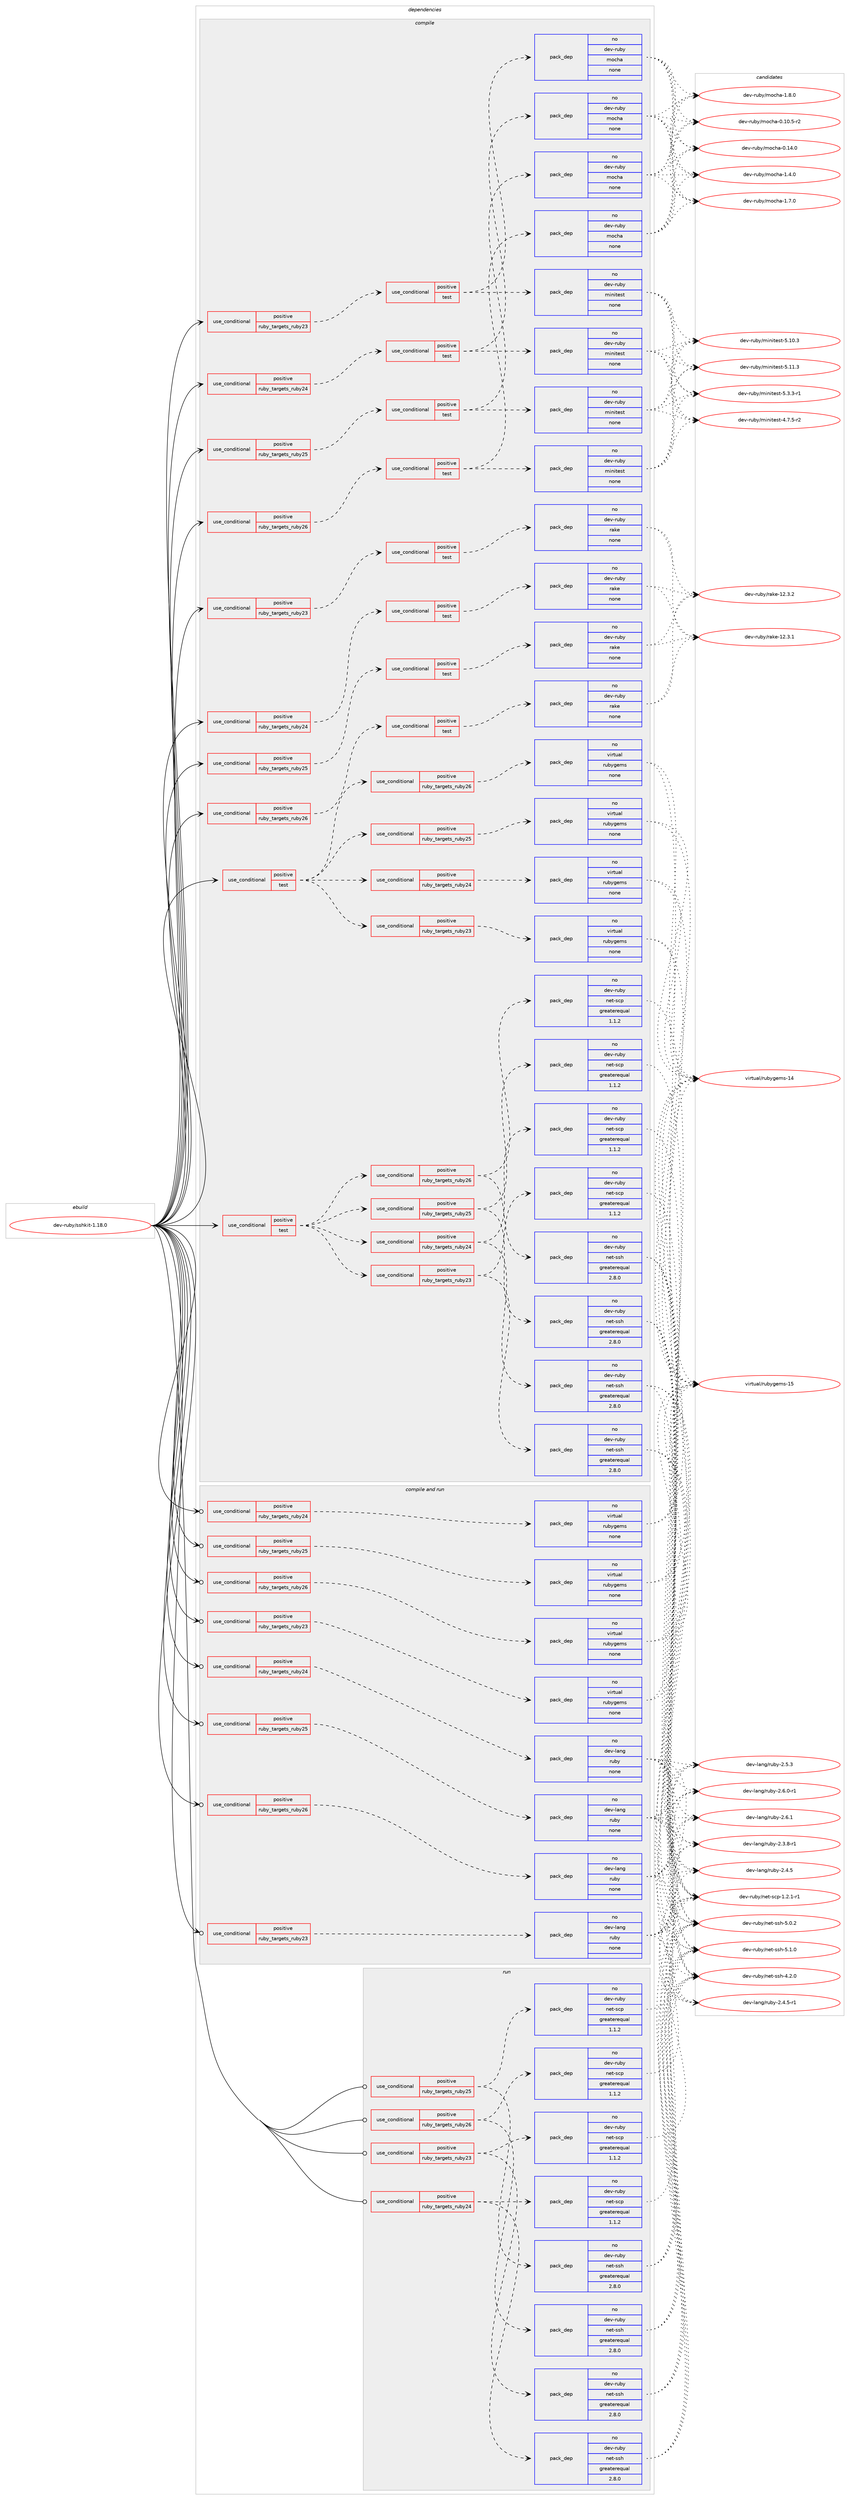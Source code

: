 digraph prolog {

# *************
# Graph options
# *************

newrank=true;
concentrate=true;
compound=true;
graph [rankdir=LR,fontname=Helvetica,fontsize=10,ranksep=1.5];#, ranksep=2.5, nodesep=0.2];
edge  [arrowhead=vee];
node  [fontname=Helvetica,fontsize=10];

# **********
# The ebuild
# **********

subgraph cluster_leftcol {
color=gray;
rank=same;
label=<<i>ebuild</i>>;
id [label="dev-ruby/sshkit-1.18.0", color=red, width=4, href="../dev-ruby/sshkit-1.18.0.svg"];
}

# ****************
# The dependencies
# ****************

subgraph cluster_midcol {
color=gray;
label=<<i>dependencies</i>>;
subgraph cluster_compile {
fillcolor="#eeeeee";
style=filled;
label=<<i>compile</i>>;
subgraph cond419288 {
dependency1531608 [label=<<TABLE BORDER="0" CELLBORDER="1" CELLSPACING="0" CELLPADDING="4"><TR><TD ROWSPAN="3" CELLPADDING="10">use_conditional</TD></TR><TR><TD>positive</TD></TR><TR><TD>ruby_targets_ruby23</TD></TR></TABLE>>, shape=none, color=red];
subgraph cond419289 {
dependency1531609 [label=<<TABLE BORDER="0" CELLBORDER="1" CELLSPACING="0" CELLPADDING="4"><TR><TD ROWSPAN="3" CELLPADDING="10">use_conditional</TD></TR><TR><TD>positive</TD></TR><TR><TD>test</TD></TR></TABLE>>, shape=none, color=red];
subgraph pack1088804 {
dependency1531610 [label=<<TABLE BORDER="0" CELLBORDER="1" CELLSPACING="0" CELLPADDING="4" WIDTH="220"><TR><TD ROWSPAN="6" CELLPADDING="30">pack_dep</TD></TR><TR><TD WIDTH="110">no</TD></TR><TR><TD>dev-ruby</TD></TR><TR><TD>minitest</TD></TR><TR><TD>none</TD></TR><TR><TD></TD></TR></TABLE>>, shape=none, color=blue];
}
dependency1531609:e -> dependency1531610:w [weight=20,style="dashed",arrowhead="vee"];
subgraph pack1088805 {
dependency1531611 [label=<<TABLE BORDER="0" CELLBORDER="1" CELLSPACING="0" CELLPADDING="4" WIDTH="220"><TR><TD ROWSPAN="6" CELLPADDING="30">pack_dep</TD></TR><TR><TD WIDTH="110">no</TD></TR><TR><TD>dev-ruby</TD></TR><TR><TD>mocha</TD></TR><TR><TD>none</TD></TR><TR><TD></TD></TR></TABLE>>, shape=none, color=blue];
}
dependency1531609:e -> dependency1531611:w [weight=20,style="dashed",arrowhead="vee"];
}
dependency1531608:e -> dependency1531609:w [weight=20,style="dashed",arrowhead="vee"];
}
id:e -> dependency1531608:w [weight=20,style="solid",arrowhead="vee"];
subgraph cond419290 {
dependency1531612 [label=<<TABLE BORDER="0" CELLBORDER="1" CELLSPACING="0" CELLPADDING="4"><TR><TD ROWSPAN="3" CELLPADDING="10">use_conditional</TD></TR><TR><TD>positive</TD></TR><TR><TD>ruby_targets_ruby23</TD></TR></TABLE>>, shape=none, color=red];
subgraph cond419291 {
dependency1531613 [label=<<TABLE BORDER="0" CELLBORDER="1" CELLSPACING="0" CELLPADDING="4"><TR><TD ROWSPAN="3" CELLPADDING="10">use_conditional</TD></TR><TR><TD>positive</TD></TR><TR><TD>test</TD></TR></TABLE>>, shape=none, color=red];
subgraph pack1088806 {
dependency1531614 [label=<<TABLE BORDER="0" CELLBORDER="1" CELLSPACING="0" CELLPADDING="4" WIDTH="220"><TR><TD ROWSPAN="6" CELLPADDING="30">pack_dep</TD></TR><TR><TD WIDTH="110">no</TD></TR><TR><TD>dev-ruby</TD></TR><TR><TD>rake</TD></TR><TR><TD>none</TD></TR><TR><TD></TD></TR></TABLE>>, shape=none, color=blue];
}
dependency1531613:e -> dependency1531614:w [weight=20,style="dashed",arrowhead="vee"];
}
dependency1531612:e -> dependency1531613:w [weight=20,style="dashed",arrowhead="vee"];
}
id:e -> dependency1531612:w [weight=20,style="solid",arrowhead="vee"];
subgraph cond419292 {
dependency1531615 [label=<<TABLE BORDER="0" CELLBORDER="1" CELLSPACING="0" CELLPADDING="4"><TR><TD ROWSPAN="3" CELLPADDING="10">use_conditional</TD></TR><TR><TD>positive</TD></TR><TR><TD>ruby_targets_ruby24</TD></TR></TABLE>>, shape=none, color=red];
subgraph cond419293 {
dependency1531616 [label=<<TABLE BORDER="0" CELLBORDER="1" CELLSPACING="0" CELLPADDING="4"><TR><TD ROWSPAN="3" CELLPADDING="10">use_conditional</TD></TR><TR><TD>positive</TD></TR><TR><TD>test</TD></TR></TABLE>>, shape=none, color=red];
subgraph pack1088807 {
dependency1531617 [label=<<TABLE BORDER="0" CELLBORDER="1" CELLSPACING="0" CELLPADDING="4" WIDTH="220"><TR><TD ROWSPAN="6" CELLPADDING="30">pack_dep</TD></TR><TR><TD WIDTH="110">no</TD></TR><TR><TD>dev-ruby</TD></TR><TR><TD>minitest</TD></TR><TR><TD>none</TD></TR><TR><TD></TD></TR></TABLE>>, shape=none, color=blue];
}
dependency1531616:e -> dependency1531617:w [weight=20,style="dashed",arrowhead="vee"];
subgraph pack1088808 {
dependency1531618 [label=<<TABLE BORDER="0" CELLBORDER="1" CELLSPACING="0" CELLPADDING="4" WIDTH="220"><TR><TD ROWSPAN="6" CELLPADDING="30">pack_dep</TD></TR><TR><TD WIDTH="110">no</TD></TR><TR><TD>dev-ruby</TD></TR><TR><TD>mocha</TD></TR><TR><TD>none</TD></TR><TR><TD></TD></TR></TABLE>>, shape=none, color=blue];
}
dependency1531616:e -> dependency1531618:w [weight=20,style="dashed",arrowhead="vee"];
}
dependency1531615:e -> dependency1531616:w [weight=20,style="dashed",arrowhead="vee"];
}
id:e -> dependency1531615:w [weight=20,style="solid",arrowhead="vee"];
subgraph cond419294 {
dependency1531619 [label=<<TABLE BORDER="0" CELLBORDER="1" CELLSPACING="0" CELLPADDING="4"><TR><TD ROWSPAN="3" CELLPADDING="10">use_conditional</TD></TR><TR><TD>positive</TD></TR><TR><TD>ruby_targets_ruby24</TD></TR></TABLE>>, shape=none, color=red];
subgraph cond419295 {
dependency1531620 [label=<<TABLE BORDER="0" CELLBORDER="1" CELLSPACING="0" CELLPADDING="4"><TR><TD ROWSPAN="3" CELLPADDING="10">use_conditional</TD></TR><TR><TD>positive</TD></TR><TR><TD>test</TD></TR></TABLE>>, shape=none, color=red];
subgraph pack1088809 {
dependency1531621 [label=<<TABLE BORDER="0" CELLBORDER="1" CELLSPACING="0" CELLPADDING="4" WIDTH="220"><TR><TD ROWSPAN="6" CELLPADDING="30">pack_dep</TD></TR><TR><TD WIDTH="110">no</TD></TR><TR><TD>dev-ruby</TD></TR><TR><TD>rake</TD></TR><TR><TD>none</TD></TR><TR><TD></TD></TR></TABLE>>, shape=none, color=blue];
}
dependency1531620:e -> dependency1531621:w [weight=20,style="dashed",arrowhead="vee"];
}
dependency1531619:e -> dependency1531620:w [weight=20,style="dashed",arrowhead="vee"];
}
id:e -> dependency1531619:w [weight=20,style="solid",arrowhead="vee"];
subgraph cond419296 {
dependency1531622 [label=<<TABLE BORDER="0" CELLBORDER="1" CELLSPACING="0" CELLPADDING="4"><TR><TD ROWSPAN="3" CELLPADDING="10">use_conditional</TD></TR><TR><TD>positive</TD></TR><TR><TD>ruby_targets_ruby25</TD></TR></TABLE>>, shape=none, color=red];
subgraph cond419297 {
dependency1531623 [label=<<TABLE BORDER="0" CELLBORDER="1" CELLSPACING="0" CELLPADDING="4"><TR><TD ROWSPAN="3" CELLPADDING="10">use_conditional</TD></TR><TR><TD>positive</TD></TR><TR><TD>test</TD></TR></TABLE>>, shape=none, color=red];
subgraph pack1088810 {
dependency1531624 [label=<<TABLE BORDER="0" CELLBORDER="1" CELLSPACING="0" CELLPADDING="4" WIDTH="220"><TR><TD ROWSPAN="6" CELLPADDING="30">pack_dep</TD></TR><TR><TD WIDTH="110">no</TD></TR><TR><TD>dev-ruby</TD></TR><TR><TD>minitest</TD></TR><TR><TD>none</TD></TR><TR><TD></TD></TR></TABLE>>, shape=none, color=blue];
}
dependency1531623:e -> dependency1531624:w [weight=20,style="dashed",arrowhead="vee"];
subgraph pack1088811 {
dependency1531625 [label=<<TABLE BORDER="0" CELLBORDER="1" CELLSPACING="0" CELLPADDING="4" WIDTH="220"><TR><TD ROWSPAN="6" CELLPADDING="30">pack_dep</TD></TR><TR><TD WIDTH="110">no</TD></TR><TR><TD>dev-ruby</TD></TR><TR><TD>mocha</TD></TR><TR><TD>none</TD></TR><TR><TD></TD></TR></TABLE>>, shape=none, color=blue];
}
dependency1531623:e -> dependency1531625:w [weight=20,style="dashed",arrowhead="vee"];
}
dependency1531622:e -> dependency1531623:w [weight=20,style="dashed",arrowhead="vee"];
}
id:e -> dependency1531622:w [weight=20,style="solid",arrowhead="vee"];
subgraph cond419298 {
dependency1531626 [label=<<TABLE BORDER="0" CELLBORDER="1" CELLSPACING="0" CELLPADDING="4"><TR><TD ROWSPAN="3" CELLPADDING="10">use_conditional</TD></TR><TR><TD>positive</TD></TR><TR><TD>ruby_targets_ruby25</TD></TR></TABLE>>, shape=none, color=red];
subgraph cond419299 {
dependency1531627 [label=<<TABLE BORDER="0" CELLBORDER="1" CELLSPACING="0" CELLPADDING="4"><TR><TD ROWSPAN="3" CELLPADDING="10">use_conditional</TD></TR><TR><TD>positive</TD></TR><TR><TD>test</TD></TR></TABLE>>, shape=none, color=red];
subgraph pack1088812 {
dependency1531628 [label=<<TABLE BORDER="0" CELLBORDER="1" CELLSPACING="0" CELLPADDING="4" WIDTH="220"><TR><TD ROWSPAN="6" CELLPADDING="30">pack_dep</TD></TR><TR><TD WIDTH="110">no</TD></TR><TR><TD>dev-ruby</TD></TR><TR><TD>rake</TD></TR><TR><TD>none</TD></TR><TR><TD></TD></TR></TABLE>>, shape=none, color=blue];
}
dependency1531627:e -> dependency1531628:w [weight=20,style="dashed",arrowhead="vee"];
}
dependency1531626:e -> dependency1531627:w [weight=20,style="dashed",arrowhead="vee"];
}
id:e -> dependency1531626:w [weight=20,style="solid",arrowhead="vee"];
subgraph cond419300 {
dependency1531629 [label=<<TABLE BORDER="0" CELLBORDER="1" CELLSPACING="0" CELLPADDING="4"><TR><TD ROWSPAN="3" CELLPADDING="10">use_conditional</TD></TR><TR><TD>positive</TD></TR><TR><TD>ruby_targets_ruby26</TD></TR></TABLE>>, shape=none, color=red];
subgraph cond419301 {
dependency1531630 [label=<<TABLE BORDER="0" CELLBORDER="1" CELLSPACING="0" CELLPADDING="4"><TR><TD ROWSPAN="3" CELLPADDING="10">use_conditional</TD></TR><TR><TD>positive</TD></TR><TR><TD>test</TD></TR></TABLE>>, shape=none, color=red];
subgraph pack1088813 {
dependency1531631 [label=<<TABLE BORDER="0" CELLBORDER="1" CELLSPACING="0" CELLPADDING="4" WIDTH="220"><TR><TD ROWSPAN="6" CELLPADDING="30">pack_dep</TD></TR><TR><TD WIDTH="110">no</TD></TR><TR><TD>dev-ruby</TD></TR><TR><TD>minitest</TD></TR><TR><TD>none</TD></TR><TR><TD></TD></TR></TABLE>>, shape=none, color=blue];
}
dependency1531630:e -> dependency1531631:w [weight=20,style="dashed",arrowhead="vee"];
subgraph pack1088814 {
dependency1531632 [label=<<TABLE BORDER="0" CELLBORDER="1" CELLSPACING="0" CELLPADDING="4" WIDTH="220"><TR><TD ROWSPAN="6" CELLPADDING="30">pack_dep</TD></TR><TR><TD WIDTH="110">no</TD></TR><TR><TD>dev-ruby</TD></TR><TR><TD>mocha</TD></TR><TR><TD>none</TD></TR><TR><TD></TD></TR></TABLE>>, shape=none, color=blue];
}
dependency1531630:e -> dependency1531632:w [weight=20,style="dashed",arrowhead="vee"];
}
dependency1531629:e -> dependency1531630:w [weight=20,style="dashed",arrowhead="vee"];
}
id:e -> dependency1531629:w [weight=20,style="solid",arrowhead="vee"];
subgraph cond419302 {
dependency1531633 [label=<<TABLE BORDER="0" CELLBORDER="1" CELLSPACING="0" CELLPADDING="4"><TR><TD ROWSPAN="3" CELLPADDING="10">use_conditional</TD></TR><TR><TD>positive</TD></TR><TR><TD>ruby_targets_ruby26</TD></TR></TABLE>>, shape=none, color=red];
subgraph cond419303 {
dependency1531634 [label=<<TABLE BORDER="0" CELLBORDER="1" CELLSPACING="0" CELLPADDING="4"><TR><TD ROWSPAN="3" CELLPADDING="10">use_conditional</TD></TR><TR><TD>positive</TD></TR><TR><TD>test</TD></TR></TABLE>>, shape=none, color=red];
subgraph pack1088815 {
dependency1531635 [label=<<TABLE BORDER="0" CELLBORDER="1" CELLSPACING="0" CELLPADDING="4" WIDTH="220"><TR><TD ROWSPAN="6" CELLPADDING="30">pack_dep</TD></TR><TR><TD WIDTH="110">no</TD></TR><TR><TD>dev-ruby</TD></TR><TR><TD>rake</TD></TR><TR><TD>none</TD></TR><TR><TD></TD></TR></TABLE>>, shape=none, color=blue];
}
dependency1531634:e -> dependency1531635:w [weight=20,style="dashed",arrowhead="vee"];
}
dependency1531633:e -> dependency1531634:w [weight=20,style="dashed",arrowhead="vee"];
}
id:e -> dependency1531633:w [weight=20,style="solid",arrowhead="vee"];
subgraph cond419304 {
dependency1531636 [label=<<TABLE BORDER="0" CELLBORDER="1" CELLSPACING="0" CELLPADDING="4"><TR><TD ROWSPAN="3" CELLPADDING="10">use_conditional</TD></TR><TR><TD>positive</TD></TR><TR><TD>test</TD></TR></TABLE>>, shape=none, color=red];
subgraph cond419305 {
dependency1531637 [label=<<TABLE BORDER="0" CELLBORDER="1" CELLSPACING="0" CELLPADDING="4"><TR><TD ROWSPAN="3" CELLPADDING="10">use_conditional</TD></TR><TR><TD>positive</TD></TR><TR><TD>ruby_targets_ruby23</TD></TR></TABLE>>, shape=none, color=red];
subgraph pack1088816 {
dependency1531638 [label=<<TABLE BORDER="0" CELLBORDER="1" CELLSPACING="0" CELLPADDING="4" WIDTH="220"><TR><TD ROWSPAN="6" CELLPADDING="30">pack_dep</TD></TR><TR><TD WIDTH="110">no</TD></TR><TR><TD>dev-ruby</TD></TR><TR><TD>net-ssh</TD></TR><TR><TD>greaterequal</TD></TR><TR><TD>2.8.0</TD></TR></TABLE>>, shape=none, color=blue];
}
dependency1531637:e -> dependency1531638:w [weight=20,style="dashed",arrowhead="vee"];
subgraph pack1088817 {
dependency1531639 [label=<<TABLE BORDER="0" CELLBORDER="1" CELLSPACING="0" CELLPADDING="4" WIDTH="220"><TR><TD ROWSPAN="6" CELLPADDING="30">pack_dep</TD></TR><TR><TD WIDTH="110">no</TD></TR><TR><TD>dev-ruby</TD></TR><TR><TD>net-scp</TD></TR><TR><TD>greaterequal</TD></TR><TR><TD>1.1.2</TD></TR></TABLE>>, shape=none, color=blue];
}
dependency1531637:e -> dependency1531639:w [weight=20,style="dashed",arrowhead="vee"];
}
dependency1531636:e -> dependency1531637:w [weight=20,style="dashed",arrowhead="vee"];
subgraph cond419306 {
dependency1531640 [label=<<TABLE BORDER="0" CELLBORDER="1" CELLSPACING="0" CELLPADDING="4"><TR><TD ROWSPAN="3" CELLPADDING="10">use_conditional</TD></TR><TR><TD>positive</TD></TR><TR><TD>ruby_targets_ruby24</TD></TR></TABLE>>, shape=none, color=red];
subgraph pack1088818 {
dependency1531641 [label=<<TABLE BORDER="0" CELLBORDER="1" CELLSPACING="0" CELLPADDING="4" WIDTH="220"><TR><TD ROWSPAN="6" CELLPADDING="30">pack_dep</TD></TR><TR><TD WIDTH="110">no</TD></TR><TR><TD>dev-ruby</TD></TR><TR><TD>net-ssh</TD></TR><TR><TD>greaterequal</TD></TR><TR><TD>2.8.0</TD></TR></TABLE>>, shape=none, color=blue];
}
dependency1531640:e -> dependency1531641:w [weight=20,style="dashed",arrowhead="vee"];
subgraph pack1088819 {
dependency1531642 [label=<<TABLE BORDER="0" CELLBORDER="1" CELLSPACING="0" CELLPADDING="4" WIDTH="220"><TR><TD ROWSPAN="6" CELLPADDING="30">pack_dep</TD></TR><TR><TD WIDTH="110">no</TD></TR><TR><TD>dev-ruby</TD></TR><TR><TD>net-scp</TD></TR><TR><TD>greaterequal</TD></TR><TR><TD>1.1.2</TD></TR></TABLE>>, shape=none, color=blue];
}
dependency1531640:e -> dependency1531642:w [weight=20,style="dashed",arrowhead="vee"];
}
dependency1531636:e -> dependency1531640:w [weight=20,style="dashed",arrowhead="vee"];
subgraph cond419307 {
dependency1531643 [label=<<TABLE BORDER="0" CELLBORDER="1" CELLSPACING="0" CELLPADDING="4"><TR><TD ROWSPAN="3" CELLPADDING="10">use_conditional</TD></TR><TR><TD>positive</TD></TR><TR><TD>ruby_targets_ruby25</TD></TR></TABLE>>, shape=none, color=red];
subgraph pack1088820 {
dependency1531644 [label=<<TABLE BORDER="0" CELLBORDER="1" CELLSPACING="0" CELLPADDING="4" WIDTH="220"><TR><TD ROWSPAN="6" CELLPADDING="30">pack_dep</TD></TR><TR><TD WIDTH="110">no</TD></TR><TR><TD>dev-ruby</TD></TR><TR><TD>net-ssh</TD></TR><TR><TD>greaterequal</TD></TR><TR><TD>2.8.0</TD></TR></TABLE>>, shape=none, color=blue];
}
dependency1531643:e -> dependency1531644:w [weight=20,style="dashed",arrowhead="vee"];
subgraph pack1088821 {
dependency1531645 [label=<<TABLE BORDER="0" CELLBORDER="1" CELLSPACING="0" CELLPADDING="4" WIDTH="220"><TR><TD ROWSPAN="6" CELLPADDING="30">pack_dep</TD></TR><TR><TD WIDTH="110">no</TD></TR><TR><TD>dev-ruby</TD></TR><TR><TD>net-scp</TD></TR><TR><TD>greaterequal</TD></TR><TR><TD>1.1.2</TD></TR></TABLE>>, shape=none, color=blue];
}
dependency1531643:e -> dependency1531645:w [weight=20,style="dashed",arrowhead="vee"];
}
dependency1531636:e -> dependency1531643:w [weight=20,style="dashed",arrowhead="vee"];
subgraph cond419308 {
dependency1531646 [label=<<TABLE BORDER="0" CELLBORDER="1" CELLSPACING="0" CELLPADDING="4"><TR><TD ROWSPAN="3" CELLPADDING="10">use_conditional</TD></TR><TR><TD>positive</TD></TR><TR><TD>ruby_targets_ruby26</TD></TR></TABLE>>, shape=none, color=red];
subgraph pack1088822 {
dependency1531647 [label=<<TABLE BORDER="0" CELLBORDER="1" CELLSPACING="0" CELLPADDING="4" WIDTH="220"><TR><TD ROWSPAN="6" CELLPADDING="30">pack_dep</TD></TR><TR><TD WIDTH="110">no</TD></TR><TR><TD>dev-ruby</TD></TR><TR><TD>net-ssh</TD></TR><TR><TD>greaterequal</TD></TR><TR><TD>2.8.0</TD></TR></TABLE>>, shape=none, color=blue];
}
dependency1531646:e -> dependency1531647:w [weight=20,style="dashed",arrowhead="vee"];
subgraph pack1088823 {
dependency1531648 [label=<<TABLE BORDER="0" CELLBORDER="1" CELLSPACING="0" CELLPADDING="4" WIDTH="220"><TR><TD ROWSPAN="6" CELLPADDING="30">pack_dep</TD></TR><TR><TD WIDTH="110">no</TD></TR><TR><TD>dev-ruby</TD></TR><TR><TD>net-scp</TD></TR><TR><TD>greaterequal</TD></TR><TR><TD>1.1.2</TD></TR></TABLE>>, shape=none, color=blue];
}
dependency1531646:e -> dependency1531648:w [weight=20,style="dashed",arrowhead="vee"];
}
dependency1531636:e -> dependency1531646:w [weight=20,style="dashed",arrowhead="vee"];
}
id:e -> dependency1531636:w [weight=20,style="solid",arrowhead="vee"];
subgraph cond419309 {
dependency1531649 [label=<<TABLE BORDER="0" CELLBORDER="1" CELLSPACING="0" CELLPADDING="4"><TR><TD ROWSPAN="3" CELLPADDING="10">use_conditional</TD></TR><TR><TD>positive</TD></TR><TR><TD>test</TD></TR></TABLE>>, shape=none, color=red];
subgraph cond419310 {
dependency1531650 [label=<<TABLE BORDER="0" CELLBORDER="1" CELLSPACING="0" CELLPADDING="4"><TR><TD ROWSPAN="3" CELLPADDING="10">use_conditional</TD></TR><TR><TD>positive</TD></TR><TR><TD>ruby_targets_ruby23</TD></TR></TABLE>>, shape=none, color=red];
subgraph pack1088824 {
dependency1531651 [label=<<TABLE BORDER="0" CELLBORDER="1" CELLSPACING="0" CELLPADDING="4" WIDTH="220"><TR><TD ROWSPAN="6" CELLPADDING="30">pack_dep</TD></TR><TR><TD WIDTH="110">no</TD></TR><TR><TD>virtual</TD></TR><TR><TD>rubygems</TD></TR><TR><TD>none</TD></TR><TR><TD></TD></TR></TABLE>>, shape=none, color=blue];
}
dependency1531650:e -> dependency1531651:w [weight=20,style="dashed",arrowhead="vee"];
}
dependency1531649:e -> dependency1531650:w [weight=20,style="dashed",arrowhead="vee"];
subgraph cond419311 {
dependency1531652 [label=<<TABLE BORDER="0" CELLBORDER="1" CELLSPACING="0" CELLPADDING="4"><TR><TD ROWSPAN="3" CELLPADDING="10">use_conditional</TD></TR><TR><TD>positive</TD></TR><TR><TD>ruby_targets_ruby24</TD></TR></TABLE>>, shape=none, color=red];
subgraph pack1088825 {
dependency1531653 [label=<<TABLE BORDER="0" CELLBORDER="1" CELLSPACING="0" CELLPADDING="4" WIDTH="220"><TR><TD ROWSPAN="6" CELLPADDING="30">pack_dep</TD></TR><TR><TD WIDTH="110">no</TD></TR><TR><TD>virtual</TD></TR><TR><TD>rubygems</TD></TR><TR><TD>none</TD></TR><TR><TD></TD></TR></TABLE>>, shape=none, color=blue];
}
dependency1531652:e -> dependency1531653:w [weight=20,style="dashed",arrowhead="vee"];
}
dependency1531649:e -> dependency1531652:w [weight=20,style="dashed",arrowhead="vee"];
subgraph cond419312 {
dependency1531654 [label=<<TABLE BORDER="0" CELLBORDER="1" CELLSPACING="0" CELLPADDING="4"><TR><TD ROWSPAN="3" CELLPADDING="10">use_conditional</TD></TR><TR><TD>positive</TD></TR><TR><TD>ruby_targets_ruby25</TD></TR></TABLE>>, shape=none, color=red];
subgraph pack1088826 {
dependency1531655 [label=<<TABLE BORDER="0" CELLBORDER="1" CELLSPACING="0" CELLPADDING="4" WIDTH="220"><TR><TD ROWSPAN="6" CELLPADDING="30">pack_dep</TD></TR><TR><TD WIDTH="110">no</TD></TR><TR><TD>virtual</TD></TR><TR><TD>rubygems</TD></TR><TR><TD>none</TD></TR><TR><TD></TD></TR></TABLE>>, shape=none, color=blue];
}
dependency1531654:e -> dependency1531655:w [weight=20,style="dashed",arrowhead="vee"];
}
dependency1531649:e -> dependency1531654:w [weight=20,style="dashed",arrowhead="vee"];
subgraph cond419313 {
dependency1531656 [label=<<TABLE BORDER="0" CELLBORDER="1" CELLSPACING="0" CELLPADDING="4"><TR><TD ROWSPAN="3" CELLPADDING="10">use_conditional</TD></TR><TR><TD>positive</TD></TR><TR><TD>ruby_targets_ruby26</TD></TR></TABLE>>, shape=none, color=red];
subgraph pack1088827 {
dependency1531657 [label=<<TABLE BORDER="0" CELLBORDER="1" CELLSPACING="0" CELLPADDING="4" WIDTH="220"><TR><TD ROWSPAN="6" CELLPADDING="30">pack_dep</TD></TR><TR><TD WIDTH="110">no</TD></TR><TR><TD>virtual</TD></TR><TR><TD>rubygems</TD></TR><TR><TD>none</TD></TR><TR><TD></TD></TR></TABLE>>, shape=none, color=blue];
}
dependency1531656:e -> dependency1531657:w [weight=20,style="dashed",arrowhead="vee"];
}
dependency1531649:e -> dependency1531656:w [weight=20,style="dashed",arrowhead="vee"];
}
id:e -> dependency1531649:w [weight=20,style="solid",arrowhead="vee"];
}
subgraph cluster_compileandrun {
fillcolor="#eeeeee";
style=filled;
label=<<i>compile and run</i>>;
subgraph cond419314 {
dependency1531658 [label=<<TABLE BORDER="0" CELLBORDER="1" CELLSPACING="0" CELLPADDING="4"><TR><TD ROWSPAN="3" CELLPADDING="10">use_conditional</TD></TR><TR><TD>positive</TD></TR><TR><TD>ruby_targets_ruby23</TD></TR></TABLE>>, shape=none, color=red];
subgraph pack1088828 {
dependency1531659 [label=<<TABLE BORDER="0" CELLBORDER="1" CELLSPACING="0" CELLPADDING="4" WIDTH="220"><TR><TD ROWSPAN="6" CELLPADDING="30">pack_dep</TD></TR><TR><TD WIDTH="110">no</TD></TR><TR><TD>dev-lang</TD></TR><TR><TD>ruby</TD></TR><TR><TD>none</TD></TR><TR><TD></TD></TR></TABLE>>, shape=none, color=blue];
}
dependency1531658:e -> dependency1531659:w [weight=20,style="dashed",arrowhead="vee"];
}
id:e -> dependency1531658:w [weight=20,style="solid",arrowhead="odotvee"];
subgraph cond419315 {
dependency1531660 [label=<<TABLE BORDER="0" CELLBORDER="1" CELLSPACING="0" CELLPADDING="4"><TR><TD ROWSPAN="3" CELLPADDING="10">use_conditional</TD></TR><TR><TD>positive</TD></TR><TR><TD>ruby_targets_ruby23</TD></TR></TABLE>>, shape=none, color=red];
subgraph pack1088829 {
dependency1531661 [label=<<TABLE BORDER="0" CELLBORDER="1" CELLSPACING="0" CELLPADDING="4" WIDTH="220"><TR><TD ROWSPAN="6" CELLPADDING="30">pack_dep</TD></TR><TR><TD WIDTH="110">no</TD></TR><TR><TD>virtual</TD></TR><TR><TD>rubygems</TD></TR><TR><TD>none</TD></TR><TR><TD></TD></TR></TABLE>>, shape=none, color=blue];
}
dependency1531660:e -> dependency1531661:w [weight=20,style="dashed",arrowhead="vee"];
}
id:e -> dependency1531660:w [weight=20,style="solid",arrowhead="odotvee"];
subgraph cond419316 {
dependency1531662 [label=<<TABLE BORDER="0" CELLBORDER="1" CELLSPACING="0" CELLPADDING="4"><TR><TD ROWSPAN="3" CELLPADDING="10">use_conditional</TD></TR><TR><TD>positive</TD></TR><TR><TD>ruby_targets_ruby24</TD></TR></TABLE>>, shape=none, color=red];
subgraph pack1088830 {
dependency1531663 [label=<<TABLE BORDER="0" CELLBORDER="1" CELLSPACING="0" CELLPADDING="4" WIDTH="220"><TR><TD ROWSPAN="6" CELLPADDING="30">pack_dep</TD></TR><TR><TD WIDTH="110">no</TD></TR><TR><TD>dev-lang</TD></TR><TR><TD>ruby</TD></TR><TR><TD>none</TD></TR><TR><TD></TD></TR></TABLE>>, shape=none, color=blue];
}
dependency1531662:e -> dependency1531663:w [weight=20,style="dashed",arrowhead="vee"];
}
id:e -> dependency1531662:w [weight=20,style="solid",arrowhead="odotvee"];
subgraph cond419317 {
dependency1531664 [label=<<TABLE BORDER="0" CELLBORDER="1" CELLSPACING="0" CELLPADDING="4"><TR><TD ROWSPAN="3" CELLPADDING="10">use_conditional</TD></TR><TR><TD>positive</TD></TR><TR><TD>ruby_targets_ruby24</TD></TR></TABLE>>, shape=none, color=red];
subgraph pack1088831 {
dependency1531665 [label=<<TABLE BORDER="0" CELLBORDER="1" CELLSPACING="0" CELLPADDING="4" WIDTH="220"><TR><TD ROWSPAN="6" CELLPADDING="30">pack_dep</TD></TR><TR><TD WIDTH="110">no</TD></TR><TR><TD>virtual</TD></TR><TR><TD>rubygems</TD></TR><TR><TD>none</TD></TR><TR><TD></TD></TR></TABLE>>, shape=none, color=blue];
}
dependency1531664:e -> dependency1531665:w [weight=20,style="dashed",arrowhead="vee"];
}
id:e -> dependency1531664:w [weight=20,style="solid",arrowhead="odotvee"];
subgraph cond419318 {
dependency1531666 [label=<<TABLE BORDER="0" CELLBORDER="1" CELLSPACING="0" CELLPADDING="4"><TR><TD ROWSPAN="3" CELLPADDING="10">use_conditional</TD></TR><TR><TD>positive</TD></TR><TR><TD>ruby_targets_ruby25</TD></TR></TABLE>>, shape=none, color=red];
subgraph pack1088832 {
dependency1531667 [label=<<TABLE BORDER="0" CELLBORDER="1" CELLSPACING="0" CELLPADDING="4" WIDTH="220"><TR><TD ROWSPAN="6" CELLPADDING="30">pack_dep</TD></TR><TR><TD WIDTH="110">no</TD></TR><TR><TD>dev-lang</TD></TR><TR><TD>ruby</TD></TR><TR><TD>none</TD></TR><TR><TD></TD></TR></TABLE>>, shape=none, color=blue];
}
dependency1531666:e -> dependency1531667:w [weight=20,style="dashed",arrowhead="vee"];
}
id:e -> dependency1531666:w [weight=20,style="solid",arrowhead="odotvee"];
subgraph cond419319 {
dependency1531668 [label=<<TABLE BORDER="0" CELLBORDER="1" CELLSPACING="0" CELLPADDING="4"><TR><TD ROWSPAN="3" CELLPADDING="10">use_conditional</TD></TR><TR><TD>positive</TD></TR><TR><TD>ruby_targets_ruby25</TD></TR></TABLE>>, shape=none, color=red];
subgraph pack1088833 {
dependency1531669 [label=<<TABLE BORDER="0" CELLBORDER="1" CELLSPACING="0" CELLPADDING="4" WIDTH="220"><TR><TD ROWSPAN="6" CELLPADDING="30">pack_dep</TD></TR><TR><TD WIDTH="110">no</TD></TR><TR><TD>virtual</TD></TR><TR><TD>rubygems</TD></TR><TR><TD>none</TD></TR><TR><TD></TD></TR></TABLE>>, shape=none, color=blue];
}
dependency1531668:e -> dependency1531669:w [weight=20,style="dashed",arrowhead="vee"];
}
id:e -> dependency1531668:w [weight=20,style="solid",arrowhead="odotvee"];
subgraph cond419320 {
dependency1531670 [label=<<TABLE BORDER="0" CELLBORDER="1" CELLSPACING="0" CELLPADDING="4"><TR><TD ROWSPAN="3" CELLPADDING="10">use_conditional</TD></TR><TR><TD>positive</TD></TR><TR><TD>ruby_targets_ruby26</TD></TR></TABLE>>, shape=none, color=red];
subgraph pack1088834 {
dependency1531671 [label=<<TABLE BORDER="0" CELLBORDER="1" CELLSPACING="0" CELLPADDING="4" WIDTH="220"><TR><TD ROWSPAN="6" CELLPADDING="30">pack_dep</TD></TR><TR><TD WIDTH="110">no</TD></TR><TR><TD>dev-lang</TD></TR><TR><TD>ruby</TD></TR><TR><TD>none</TD></TR><TR><TD></TD></TR></TABLE>>, shape=none, color=blue];
}
dependency1531670:e -> dependency1531671:w [weight=20,style="dashed",arrowhead="vee"];
}
id:e -> dependency1531670:w [weight=20,style="solid",arrowhead="odotvee"];
subgraph cond419321 {
dependency1531672 [label=<<TABLE BORDER="0" CELLBORDER="1" CELLSPACING="0" CELLPADDING="4"><TR><TD ROWSPAN="3" CELLPADDING="10">use_conditional</TD></TR><TR><TD>positive</TD></TR><TR><TD>ruby_targets_ruby26</TD></TR></TABLE>>, shape=none, color=red];
subgraph pack1088835 {
dependency1531673 [label=<<TABLE BORDER="0" CELLBORDER="1" CELLSPACING="0" CELLPADDING="4" WIDTH="220"><TR><TD ROWSPAN="6" CELLPADDING="30">pack_dep</TD></TR><TR><TD WIDTH="110">no</TD></TR><TR><TD>virtual</TD></TR><TR><TD>rubygems</TD></TR><TR><TD>none</TD></TR><TR><TD></TD></TR></TABLE>>, shape=none, color=blue];
}
dependency1531672:e -> dependency1531673:w [weight=20,style="dashed",arrowhead="vee"];
}
id:e -> dependency1531672:w [weight=20,style="solid",arrowhead="odotvee"];
}
subgraph cluster_run {
fillcolor="#eeeeee";
style=filled;
label=<<i>run</i>>;
subgraph cond419322 {
dependency1531674 [label=<<TABLE BORDER="0" CELLBORDER="1" CELLSPACING="0" CELLPADDING="4"><TR><TD ROWSPAN="3" CELLPADDING="10">use_conditional</TD></TR><TR><TD>positive</TD></TR><TR><TD>ruby_targets_ruby23</TD></TR></TABLE>>, shape=none, color=red];
subgraph pack1088836 {
dependency1531675 [label=<<TABLE BORDER="0" CELLBORDER="1" CELLSPACING="0" CELLPADDING="4" WIDTH="220"><TR><TD ROWSPAN="6" CELLPADDING="30">pack_dep</TD></TR><TR><TD WIDTH="110">no</TD></TR><TR><TD>dev-ruby</TD></TR><TR><TD>net-ssh</TD></TR><TR><TD>greaterequal</TD></TR><TR><TD>2.8.0</TD></TR></TABLE>>, shape=none, color=blue];
}
dependency1531674:e -> dependency1531675:w [weight=20,style="dashed",arrowhead="vee"];
subgraph pack1088837 {
dependency1531676 [label=<<TABLE BORDER="0" CELLBORDER="1" CELLSPACING="0" CELLPADDING="4" WIDTH="220"><TR><TD ROWSPAN="6" CELLPADDING="30">pack_dep</TD></TR><TR><TD WIDTH="110">no</TD></TR><TR><TD>dev-ruby</TD></TR><TR><TD>net-scp</TD></TR><TR><TD>greaterequal</TD></TR><TR><TD>1.1.2</TD></TR></TABLE>>, shape=none, color=blue];
}
dependency1531674:e -> dependency1531676:w [weight=20,style="dashed",arrowhead="vee"];
}
id:e -> dependency1531674:w [weight=20,style="solid",arrowhead="odot"];
subgraph cond419323 {
dependency1531677 [label=<<TABLE BORDER="0" CELLBORDER="1" CELLSPACING="0" CELLPADDING="4"><TR><TD ROWSPAN="3" CELLPADDING="10">use_conditional</TD></TR><TR><TD>positive</TD></TR><TR><TD>ruby_targets_ruby24</TD></TR></TABLE>>, shape=none, color=red];
subgraph pack1088838 {
dependency1531678 [label=<<TABLE BORDER="0" CELLBORDER="1" CELLSPACING="0" CELLPADDING="4" WIDTH="220"><TR><TD ROWSPAN="6" CELLPADDING="30">pack_dep</TD></TR><TR><TD WIDTH="110">no</TD></TR><TR><TD>dev-ruby</TD></TR><TR><TD>net-ssh</TD></TR><TR><TD>greaterequal</TD></TR><TR><TD>2.8.0</TD></TR></TABLE>>, shape=none, color=blue];
}
dependency1531677:e -> dependency1531678:w [weight=20,style="dashed",arrowhead="vee"];
subgraph pack1088839 {
dependency1531679 [label=<<TABLE BORDER="0" CELLBORDER="1" CELLSPACING="0" CELLPADDING="4" WIDTH="220"><TR><TD ROWSPAN="6" CELLPADDING="30">pack_dep</TD></TR><TR><TD WIDTH="110">no</TD></TR><TR><TD>dev-ruby</TD></TR><TR><TD>net-scp</TD></TR><TR><TD>greaterequal</TD></TR><TR><TD>1.1.2</TD></TR></TABLE>>, shape=none, color=blue];
}
dependency1531677:e -> dependency1531679:w [weight=20,style="dashed",arrowhead="vee"];
}
id:e -> dependency1531677:w [weight=20,style="solid",arrowhead="odot"];
subgraph cond419324 {
dependency1531680 [label=<<TABLE BORDER="0" CELLBORDER="1" CELLSPACING="0" CELLPADDING="4"><TR><TD ROWSPAN="3" CELLPADDING="10">use_conditional</TD></TR><TR><TD>positive</TD></TR><TR><TD>ruby_targets_ruby25</TD></TR></TABLE>>, shape=none, color=red];
subgraph pack1088840 {
dependency1531681 [label=<<TABLE BORDER="0" CELLBORDER="1" CELLSPACING="0" CELLPADDING="4" WIDTH="220"><TR><TD ROWSPAN="6" CELLPADDING="30">pack_dep</TD></TR><TR><TD WIDTH="110">no</TD></TR><TR><TD>dev-ruby</TD></TR><TR><TD>net-ssh</TD></TR><TR><TD>greaterequal</TD></TR><TR><TD>2.8.0</TD></TR></TABLE>>, shape=none, color=blue];
}
dependency1531680:e -> dependency1531681:w [weight=20,style="dashed",arrowhead="vee"];
subgraph pack1088841 {
dependency1531682 [label=<<TABLE BORDER="0" CELLBORDER="1" CELLSPACING="0" CELLPADDING="4" WIDTH="220"><TR><TD ROWSPAN="6" CELLPADDING="30">pack_dep</TD></TR><TR><TD WIDTH="110">no</TD></TR><TR><TD>dev-ruby</TD></TR><TR><TD>net-scp</TD></TR><TR><TD>greaterequal</TD></TR><TR><TD>1.1.2</TD></TR></TABLE>>, shape=none, color=blue];
}
dependency1531680:e -> dependency1531682:w [weight=20,style="dashed",arrowhead="vee"];
}
id:e -> dependency1531680:w [weight=20,style="solid",arrowhead="odot"];
subgraph cond419325 {
dependency1531683 [label=<<TABLE BORDER="0" CELLBORDER="1" CELLSPACING="0" CELLPADDING="4"><TR><TD ROWSPAN="3" CELLPADDING="10">use_conditional</TD></TR><TR><TD>positive</TD></TR><TR><TD>ruby_targets_ruby26</TD></TR></TABLE>>, shape=none, color=red];
subgraph pack1088842 {
dependency1531684 [label=<<TABLE BORDER="0" CELLBORDER="1" CELLSPACING="0" CELLPADDING="4" WIDTH="220"><TR><TD ROWSPAN="6" CELLPADDING="30">pack_dep</TD></TR><TR><TD WIDTH="110">no</TD></TR><TR><TD>dev-ruby</TD></TR><TR><TD>net-ssh</TD></TR><TR><TD>greaterequal</TD></TR><TR><TD>2.8.0</TD></TR></TABLE>>, shape=none, color=blue];
}
dependency1531683:e -> dependency1531684:w [weight=20,style="dashed",arrowhead="vee"];
subgraph pack1088843 {
dependency1531685 [label=<<TABLE BORDER="0" CELLBORDER="1" CELLSPACING="0" CELLPADDING="4" WIDTH="220"><TR><TD ROWSPAN="6" CELLPADDING="30">pack_dep</TD></TR><TR><TD WIDTH="110">no</TD></TR><TR><TD>dev-ruby</TD></TR><TR><TD>net-scp</TD></TR><TR><TD>greaterequal</TD></TR><TR><TD>1.1.2</TD></TR></TABLE>>, shape=none, color=blue];
}
dependency1531683:e -> dependency1531685:w [weight=20,style="dashed",arrowhead="vee"];
}
id:e -> dependency1531683:w [weight=20,style="solid",arrowhead="odot"];
}
}

# **************
# The candidates
# **************

subgraph cluster_choices {
rank=same;
color=gray;
label=<<i>candidates</i>>;

subgraph choice1088804 {
color=black;
nodesep=1;
choice1001011184511411798121471091051101051161011151164552465546534511450 [label="dev-ruby/minitest-4.7.5-r2", color=red, width=4,href="../dev-ruby/minitest-4.7.5-r2.svg"];
choice10010111845114117981214710910511010511610111511645534649484651 [label="dev-ruby/minitest-5.10.3", color=red, width=4,href="../dev-ruby/minitest-5.10.3.svg"];
choice10010111845114117981214710910511010511610111511645534649494651 [label="dev-ruby/minitest-5.11.3", color=red, width=4,href="../dev-ruby/minitest-5.11.3.svg"];
choice1001011184511411798121471091051101051161011151164553465146514511449 [label="dev-ruby/minitest-5.3.3-r1", color=red, width=4,href="../dev-ruby/minitest-5.3.3-r1.svg"];
dependency1531610:e -> choice1001011184511411798121471091051101051161011151164552465546534511450:w [style=dotted,weight="100"];
dependency1531610:e -> choice10010111845114117981214710910511010511610111511645534649484651:w [style=dotted,weight="100"];
dependency1531610:e -> choice10010111845114117981214710910511010511610111511645534649494651:w [style=dotted,weight="100"];
dependency1531610:e -> choice1001011184511411798121471091051101051161011151164553465146514511449:w [style=dotted,weight="100"];
}
subgraph choice1088805 {
color=black;
nodesep=1;
choice1001011184511411798121471091119910497454846494846534511450 [label="dev-ruby/mocha-0.10.5-r2", color=red, width=4,href="../dev-ruby/mocha-0.10.5-r2.svg"];
choice100101118451141179812147109111991049745484649524648 [label="dev-ruby/mocha-0.14.0", color=red, width=4,href="../dev-ruby/mocha-0.14.0.svg"];
choice1001011184511411798121471091119910497454946524648 [label="dev-ruby/mocha-1.4.0", color=red, width=4,href="../dev-ruby/mocha-1.4.0.svg"];
choice1001011184511411798121471091119910497454946554648 [label="dev-ruby/mocha-1.7.0", color=red, width=4,href="../dev-ruby/mocha-1.7.0.svg"];
choice1001011184511411798121471091119910497454946564648 [label="dev-ruby/mocha-1.8.0", color=red, width=4,href="../dev-ruby/mocha-1.8.0.svg"];
dependency1531611:e -> choice1001011184511411798121471091119910497454846494846534511450:w [style=dotted,weight="100"];
dependency1531611:e -> choice100101118451141179812147109111991049745484649524648:w [style=dotted,weight="100"];
dependency1531611:e -> choice1001011184511411798121471091119910497454946524648:w [style=dotted,weight="100"];
dependency1531611:e -> choice1001011184511411798121471091119910497454946554648:w [style=dotted,weight="100"];
dependency1531611:e -> choice1001011184511411798121471091119910497454946564648:w [style=dotted,weight="100"];
}
subgraph choice1088806 {
color=black;
nodesep=1;
choice1001011184511411798121471149710710145495046514649 [label="dev-ruby/rake-12.3.1", color=red, width=4,href="../dev-ruby/rake-12.3.1.svg"];
choice1001011184511411798121471149710710145495046514650 [label="dev-ruby/rake-12.3.2", color=red, width=4,href="../dev-ruby/rake-12.3.2.svg"];
dependency1531614:e -> choice1001011184511411798121471149710710145495046514649:w [style=dotted,weight="100"];
dependency1531614:e -> choice1001011184511411798121471149710710145495046514650:w [style=dotted,weight="100"];
}
subgraph choice1088807 {
color=black;
nodesep=1;
choice1001011184511411798121471091051101051161011151164552465546534511450 [label="dev-ruby/minitest-4.7.5-r2", color=red, width=4,href="../dev-ruby/minitest-4.7.5-r2.svg"];
choice10010111845114117981214710910511010511610111511645534649484651 [label="dev-ruby/minitest-5.10.3", color=red, width=4,href="../dev-ruby/minitest-5.10.3.svg"];
choice10010111845114117981214710910511010511610111511645534649494651 [label="dev-ruby/minitest-5.11.3", color=red, width=4,href="../dev-ruby/minitest-5.11.3.svg"];
choice1001011184511411798121471091051101051161011151164553465146514511449 [label="dev-ruby/minitest-5.3.3-r1", color=red, width=4,href="../dev-ruby/minitest-5.3.3-r1.svg"];
dependency1531617:e -> choice1001011184511411798121471091051101051161011151164552465546534511450:w [style=dotted,weight="100"];
dependency1531617:e -> choice10010111845114117981214710910511010511610111511645534649484651:w [style=dotted,weight="100"];
dependency1531617:e -> choice10010111845114117981214710910511010511610111511645534649494651:w [style=dotted,weight="100"];
dependency1531617:e -> choice1001011184511411798121471091051101051161011151164553465146514511449:w [style=dotted,weight="100"];
}
subgraph choice1088808 {
color=black;
nodesep=1;
choice1001011184511411798121471091119910497454846494846534511450 [label="dev-ruby/mocha-0.10.5-r2", color=red, width=4,href="../dev-ruby/mocha-0.10.5-r2.svg"];
choice100101118451141179812147109111991049745484649524648 [label="dev-ruby/mocha-0.14.0", color=red, width=4,href="../dev-ruby/mocha-0.14.0.svg"];
choice1001011184511411798121471091119910497454946524648 [label="dev-ruby/mocha-1.4.0", color=red, width=4,href="../dev-ruby/mocha-1.4.0.svg"];
choice1001011184511411798121471091119910497454946554648 [label="dev-ruby/mocha-1.7.0", color=red, width=4,href="../dev-ruby/mocha-1.7.0.svg"];
choice1001011184511411798121471091119910497454946564648 [label="dev-ruby/mocha-1.8.0", color=red, width=4,href="../dev-ruby/mocha-1.8.0.svg"];
dependency1531618:e -> choice1001011184511411798121471091119910497454846494846534511450:w [style=dotted,weight="100"];
dependency1531618:e -> choice100101118451141179812147109111991049745484649524648:w [style=dotted,weight="100"];
dependency1531618:e -> choice1001011184511411798121471091119910497454946524648:w [style=dotted,weight="100"];
dependency1531618:e -> choice1001011184511411798121471091119910497454946554648:w [style=dotted,weight="100"];
dependency1531618:e -> choice1001011184511411798121471091119910497454946564648:w [style=dotted,weight="100"];
}
subgraph choice1088809 {
color=black;
nodesep=1;
choice1001011184511411798121471149710710145495046514649 [label="dev-ruby/rake-12.3.1", color=red, width=4,href="../dev-ruby/rake-12.3.1.svg"];
choice1001011184511411798121471149710710145495046514650 [label="dev-ruby/rake-12.3.2", color=red, width=4,href="../dev-ruby/rake-12.3.2.svg"];
dependency1531621:e -> choice1001011184511411798121471149710710145495046514649:w [style=dotted,weight="100"];
dependency1531621:e -> choice1001011184511411798121471149710710145495046514650:w [style=dotted,weight="100"];
}
subgraph choice1088810 {
color=black;
nodesep=1;
choice1001011184511411798121471091051101051161011151164552465546534511450 [label="dev-ruby/minitest-4.7.5-r2", color=red, width=4,href="../dev-ruby/minitest-4.7.5-r2.svg"];
choice10010111845114117981214710910511010511610111511645534649484651 [label="dev-ruby/minitest-5.10.3", color=red, width=4,href="../dev-ruby/minitest-5.10.3.svg"];
choice10010111845114117981214710910511010511610111511645534649494651 [label="dev-ruby/minitest-5.11.3", color=red, width=4,href="../dev-ruby/minitest-5.11.3.svg"];
choice1001011184511411798121471091051101051161011151164553465146514511449 [label="dev-ruby/minitest-5.3.3-r1", color=red, width=4,href="../dev-ruby/minitest-5.3.3-r1.svg"];
dependency1531624:e -> choice1001011184511411798121471091051101051161011151164552465546534511450:w [style=dotted,weight="100"];
dependency1531624:e -> choice10010111845114117981214710910511010511610111511645534649484651:w [style=dotted,weight="100"];
dependency1531624:e -> choice10010111845114117981214710910511010511610111511645534649494651:w [style=dotted,weight="100"];
dependency1531624:e -> choice1001011184511411798121471091051101051161011151164553465146514511449:w [style=dotted,weight="100"];
}
subgraph choice1088811 {
color=black;
nodesep=1;
choice1001011184511411798121471091119910497454846494846534511450 [label="dev-ruby/mocha-0.10.5-r2", color=red, width=4,href="../dev-ruby/mocha-0.10.5-r2.svg"];
choice100101118451141179812147109111991049745484649524648 [label="dev-ruby/mocha-0.14.0", color=red, width=4,href="../dev-ruby/mocha-0.14.0.svg"];
choice1001011184511411798121471091119910497454946524648 [label="dev-ruby/mocha-1.4.0", color=red, width=4,href="../dev-ruby/mocha-1.4.0.svg"];
choice1001011184511411798121471091119910497454946554648 [label="dev-ruby/mocha-1.7.0", color=red, width=4,href="../dev-ruby/mocha-1.7.0.svg"];
choice1001011184511411798121471091119910497454946564648 [label="dev-ruby/mocha-1.8.0", color=red, width=4,href="../dev-ruby/mocha-1.8.0.svg"];
dependency1531625:e -> choice1001011184511411798121471091119910497454846494846534511450:w [style=dotted,weight="100"];
dependency1531625:e -> choice100101118451141179812147109111991049745484649524648:w [style=dotted,weight="100"];
dependency1531625:e -> choice1001011184511411798121471091119910497454946524648:w [style=dotted,weight="100"];
dependency1531625:e -> choice1001011184511411798121471091119910497454946554648:w [style=dotted,weight="100"];
dependency1531625:e -> choice1001011184511411798121471091119910497454946564648:w [style=dotted,weight="100"];
}
subgraph choice1088812 {
color=black;
nodesep=1;
choice1001011184511411798121471149710710145495046514649 [label="dev-ruby/rake-12.3.1", color=red, width=4,href="../dev-ruby/rake-12.3.1.svg"];
choice1001011184511411798121471149710710145495046514650 [label="dev-ruby/rake-12.3.2", color=red, width=4,href="../dev-ruby/rake-12.3.2.svg"];
dependency1531628:e -> choice1001011184511411798121471149710710145495046514649:w [style=dotted,weight="100"];
dependency1531628:e -> choice1001011184511411798121471149710710145495046514650:w [style=dotted,weight="100"];
}
subgraph choice1088813 {
color=black;
nodesep=1;
choice1001011184511411798121471091051101051161011151164552465546534511450 [label="dev-ruby/minitest-4.7.5-r2", color=red, width=4,href="../dev-ruby/minitest-4.7.5-r2.svg"];
choice10010111845114117981214710910511010511610111511645534649484651 [label="dev-ruby/minitest-5.10.3", color=red, width=4,href="../dev-ruby/minitest-5.10.3.svg"];
choice10010111845114117981214710910511010511610111511645534649494651 [label="dev-ruby/minitest-5.11.3", color=red, width=4,href="../dev-ruby/minitest-5.11.3.svg"];
choice1001011184511411798121471091051101051161011151164553465146514511449 [label="dev-ruby/minitest-5.3.3-r1", color=red, width=4,href="../dev-ruby/minitest-5.3.3-r1.svg"];
dependency1531631:e -> choice1001011184511411798121471091051101051161011151164552465546534511450:w [style=dotted,weight="100"];
dependency1531631:e -> choice10010111845114117981214710910511010511610111511645534649484651:w [style=dotted,weight="100"];
dependency1531631:e -> choice10010111845114117981214710910511010511610111511645534649494651:w [style=dotted,weight="100"];
dependency1531631:e -> choice1001011184511411798121471091051101051161011151164553465146514511449:w [style=dotted,weight="100"];
}
subgraph choice1088814 {
color=black;
nodesep=1;
choice1001011184511411798121471091119910497454846494846534511450 [label="dev-ruby/mocha-0.10.5-r2", color=red, width=4,href="../dev-ruby/mocha-0.10.5-r2.svg"];
choice100101118451141179812147109111991049745484649524648 [label="dev-ruby/mocha-0.14.0", color=red, width=4,href="../dev-ruby/mocha-0.14.0.svg"];
choice1001011184511411798121471091119910497454946524648 [label="dev-ruby/mocha-1.4.0", color=red, width=4,href="../dev-ruby/mocha-1.4.0.svg"];
choice1001011184511411798121471091119910497454946554648 [label="dev-ruby/mocha-1.7.0", color=red, width=4,href="../dev-ruby/mocha-1.7.0.svg"];
choice1001011184511411798121471091119910497454946564648 [label="dev-ruby/mocha-1.8.0", color=red, width=4,href="../dev-ruby/mocha-1.8.0.svg"];
dependency1531632:e -> choice1001011184511411798121471091119910497454846494846534511450:w [style=dotted,weight="100"];
dependency1531632:e -> choice100101118451141179812147109111991049745484649524648:w [style=dotted,weight="100"];
dependency1531632:e -> choice1001011184511411798121471091119910497454946524648:w [style=dotted,weight="100"];
dependency1531632:e -> choice1001011184511411798121471091119910497454946554648:w [style=dotted,weight="100"];
dependency1531632:e -> choice1001011184511411798121471091119910497454946564648:w [style=dotted,weight="100"];
}
subgraph choice1088815 {
color=black;
nodesep=1;
choice1001011184511411798121471149710710145495046514649 [label="dev-ruby/rake-12.3.1", color=red, width=4,href="../dev-ruby/rake-12.3.1.svg"];
choice1001011184511411798121471149710710145495046514650 [label="dev-ruby/rake-12.3.2", color=red, width=4,href="../dev-ruby/rake-12.3.2.svg"];
dependency1531635:e -> choice1001011184511411798121471149710710145495046514649:w [style=dotted,weight="100"];
dependency1531635:e -> choice1001011184511411798121471149710710145495046514650:w [style=dotted,weight="100"];
}
subgraph choice1088816 {
color=black;
nodesep=1;
choice10010111845114117981214711010111645115115104455246504648 [label="dev-ruby/net-ssh-4.2.0", color=red, width=4,href="../dev-ruby/net-ssh-4.2.0.svg"];
choice10010111845114117981214711010111645115115104455346484650 [label="dev-ruby/net-ssh-5.0.2", color=red, width=4,href="../dev-ruby/net-ssh-5.0.2.svg"];
choice10010111845114117981214711010111645115115104455346494648 [label="dev-ruby/net-ssh-5.1.0", color=red, width=4,href="../dev-ruby/net-ssh-5.1.0.svg"];
dependency1531638:e -> choice10010111845114117981214711010111645115115104455246504648:w [style=dotted,weight="100"];
dependency1531638:e -> choice10010111845114117981214711010111645115115104455346484650:w [style=dotted,weight="100"];
dependency1531638:e -> choice10010111845114117981214711010111645115115104455346494648:w [style=dotted,weight="100"];
}
subgraph choice1088817 {
color=black;
nodesep=1;
choice10010111845114117981214711010111645115991124549465046494511449 [label="dev-ruby/net-scp-1.2.1-r1", color=red, width=4,href="../dev-ruby/net-scp-1.2.1-r1.svg"];
dependency1531639:e -> choice10010111845114117981214711010111645115991124549465046494511449:w [style=dotted,weight="100"];
}
subgraph choice1088818 {
color=black;
nodesep=1;
choice10010111845114117981214711010111645115115104455246504648 [label="dev-ruby/net-ssh-4.2.0", color=red, width=4,href="../dev-ruby/net-ssh-4.2.0.svg"];
choice10010111845114117981214711010111645115115104455346484650 [label="dev-ruby/net-ssh-5.0.2", color=red, width=4,href="../dev-ruby/net-ssh-5.0.2.svg"];
choice10010111845114117981214711010111645115115104455346494648 [label="dev-ruby/net-ssh-5.1.0", color=red, width=4,href="../dev-ruby/net-ssh-5.1.0.svg"];
dependency1531641:e -> choice10010111845114117981214711010111645115115104455246504648:w [style=dotted,weight="100"];
dependency1531641:e -> choice10010111845114117981214711010111645115115104455346484650:w [style=dotted,weight="100"];
dependency1531641:e -> choice10010111845114117981214711010111645115115104455346494648:w [style=dotted,weight="100"];
}
subgraph choice1088819 {
color=black;
nodesep=1;
choice10010111845114117981214711010111645115991124549465046494511449 [label="dev-ruby/net-scp-1.2.1-r1", color=red, width=4,href="../dev-ruby/net-scp-1.2.1-r1.svg"];
dependency1531642:e -> choice10010111845114117981214711010111645115991124549465046494511449:w [style=dotted,weight="100"];
}
subgraph choice1088820 {
color=black;
nodesep=1;
choice10010111845114117981214711010111645115115104455246504648 [label="dev-ruby/net-ssh-4.2.0", color=red, width=4,href="../dev-ruby/net-ssh-4.2.0.svg"];
choice10010111845114117981214711010111645115115104455346484650 [label="dev-ruby/net-ssh-5.0.2", color=red, width=4,href="../dev-ruby/net-ssh-5.0.2.svg"];
choice10010111845114117981214711010111645115115104455346494648 [label="dev-ruby/net-ssh-5.1.0", color=red, width=4,href="../dev-ruby/net-ssh-5.1.0.svg"];
dependency1531644:e -> choice10010111845114117981214711010111645115115104455246504648:w [style=dotted,weight="100"];
dependency1531644:e -> choice10010111845114117981214711010111645115115104455346484650:w [style=dotted,weight="100"];
dependency1531644:e -> choice10010111845114117981214711010111645115115104455346494648:w [style=dotted,weight="100"];
}
subgraph choice1088821 {
color=black;
nodesep=1;
choice10010111845114117981214711010111645115991124549465046494511449 [label="dev-ruby/net-scp-1.2.1-r1", color=red, width=4,href="../dev-ruby/net-scp-1.2.1-r1.svg"];
dependency1531645:e -> choice10010111845114117981214711010111645115991124549465046494511449:w [style=dotted,weight="100"];
}
subgraph choice1088822 {
color=black;
nodesep=1;
choice10010111845114117981214711010111645115115104455246504648 [label="dev-ruby/net-ssh-4.2.0", color=red, width=4,href="../dev-ruby/net-ssh-4.2.0.svg"];
choice10010111845114117981214711010111645115115104455346484650 [label="dev-ruby/net-ssh-5.0.2", color=red, width=4,href="../dev-ruby/net-ssh-5.0.2.svg"];
choice10010111845114117981214711010111645115115104455346494648 [label="dev-ruby/net-ssh-5.1.0", color=red, width=4,href="../dev-ruby/net-ssh-5.1.0.svg"];
dependency1531647:e -> choice10010111845114117981214711010111645115115104455246504648:w [style=dotted,weight="100"];
dependency1531647:e -> choice10010111845114117981214711010111645115115104455346484650:w [style=dotted,weight="100"];
dependency1531647:e -> choice10010111845114117981214711010111645115115104455346494648:w [style=dotted,weight="100"];
}
subgraph choice1088823 {
color=black;
nodesep=1;
choice10010111845114117981214711010111645115991124549465046494511449 [label="dev-ruby/net-scp-1.2.1-r1", color=red, width=4,href="../dev-ruby/net-scp-1.2.1-r1.svg"];
dependency1531648:e -> choice10010111845114117981214711010111645115991124549465046494511449:w [style=dotted,weight="100"];
}
subgraph choice1088824 {
color=black;
nodesep=1;
choice118105114116117971084711411798121103101109115454952 [label="virtual/rubygems-14", color=red, width=4,href="../virtual/rubygems-14.svg"];
choice118105114116117971084711411798121103101109115454953 [label="virtual/rubygems-15", color=red, width=4,href="../virtual/rubygems-15.svg"];
dependency1531651:e -> choice118105114116117971084711411798121103101109115454952:w [style=dotted,weight="100"];
dependency1531651:e -> choice118105114116117971084711411798121103101109115454953:w [style=dotted,weight="100"];
}
subgraph choice1088825 {
color=black;
nodesep=1;
choice118105114116117971084711411798121103101109115454952 [label="virtual/rubygems-14", color=red, width=4,href="../virtual/rubygems-14.svg"];
choice118105114116117971084711411798121103101109115454953 [label="virtual/rubygems-15", color=red, width=4,href="../virtual/rubygems-15.svg"];
dependency1531653:e -> choice118105114116117971084711411798121103101109115454952:w [style=dotted,weight="100"];
dependency1531653:e -> choice118105114116117971084711411798121103101109115454953:w [style=dotted,weight="100"];
}
subgraph choice1088826 {
color=black;
nodesep=1;
choice118105114116117971084711411798121103101109115454952 [label="virtual/rubygems-14", color=red, width=4,href="../virtual/rubygems-14.svg"];
choice118105114116117971084711411798121103101109115454953 [label="virtual/rubygems-15", color=red, width=4,href="../virtual/rubygems-15.svg"];
dependency1531655:e -> choice118105114116117971084711411798121103101109115454952:w [style=dotted,weight="100"];
dependency1531655:e -> choice118105114116117971084711411798121103101109115454953:w [style=dotted,weight="100"];
}
subgraph choice1088827 {
color=black;
nodesep=1;
choice118105114116117971084711411798121103101109115454952 [label="virtual/rubygems-14", color=red, width=4,href="../virtual/rubygems-14.svg"];
choice118105114116117971084711411798121103101109115454953 [label="virtual/rubygems-15", color=red, width=4,href="../virtual/rubygems-15.svg"];
dependency1531657:e -> choice118105114116117971084711411798121103101109115454952:w [style=dotted,weight="100"];
dependency1531657:e -> choice118105114116117971084711411798121103101109115454953:w [style=dotted,weight="100"];
}
subgraph choice1088828 {
color=black;
nodesep=1;
choice100101118451089711010347114117981214550465146564511449 [label="dev-lang/ruby-2.3.8-r1", color=red, width=4,href="../dev-lang/ruby-2.3.8-r1.svg"];
choice10010111845108971101034711411798121455046524653 [label="dev-lang/ruby-2.4.5", color=red, width=4,href="../dev-lang/ruby-2.4.5.svg"];
choice100101118451089711010347114117981214550465246534511449 [label="dev-lang/ruby-2.4.5-r1", color=red, width=4,href="../dev-lang/ruby-2.4.5-r1.svg"];
choice10010111845108971101034711411798121455046534651 [label="dev-lang/ruby-2.5.3", color=red, width=4,href="../dev-lang/ruby-2.5.3.svg"];
choice100101118451089711010347114117981214550465446484511449 [label="dev-lang/ruby-2.6.0-r1", color=red, width=4,href="../dev-lang/ruby-2.6.0-r1.svg"];
choice10010111845108971101034711411798121455046544649 [label="dev-lang/ruby-2.6.1", color=red, width=4,href="../dev-lang/ruby-2.6.1.svg"];
dependency1531659:e -> choice100101118451089711010347114117981214550465146564511449:w [style=dotted,weight="100"];
dependency1531659:e -> choice10010111845108971101034711411798121455046524653:w [style=dotted,weight="100"];
dependency1531659:e -> choice100101118451089711010347114117981214550465246534511449:w [style=dotted,weight="100"];
dependency1531659:e -> choice10010111845108971101034711411798121455046534651:w [style=dotted,weight="100"];
dependency1531659:e -> choice100101118451089711010347114117981214550465446484511449:w [style=dotted,weight="100"];
dependency1531659:e -> choice10010111845108971101034711411798121455046544649:w [style=dotted,weight="100"];
}
subgraph choice1088829 {
color=black;
nodesep=1;
choice118105114116117971084711411798121103101109115454952 [label="virtual/rubygems-14", color=red, width=4,href="../virtual/rubygems-14.svg"];
choice118105114116117971084711411798121103101109115454953 [label="virtual/rubygems-15", color=red, width=4,href="../virtual/rubygems-15.svg"];
dependency1531661:e -> choice118105114116117971084711411798121103101109115454952:w [style=dotted,weight="100"];
dependency1531661:e -> choice118105114116117971084711411798121103101109115454953:w [style=dotted,weight="100"];
}
subgraph choice1088830 {
color=black;
nodesep=1;
choice100101118451089711010347114117981214550465146564511449 [label="dev-lang/ruby-2.3.8-r1", color=red, width=4,href="../dev-lang/ruby-2.3.8-r1.svg"];
choice10010111845108971101034711411798121455046524653 [label="dev-lang/ruby-2.4.5", color=red, width=4,href="../dev-lang/ruby-2.4.5.svg"];
choice100101118451089711010347114117981214550465246534511449 [label="dev-lang/ruby-2.4.5-r1", color=red, width=4,href="../dev-lang/ruby-2.4.5-r1.svg"];
choice10010111845108971101034711411798121455046534651 [label="dev-lang/ruby-2.5.3", color=red, width=4,href="../dev-lang/ruby-2.5.3.svg"];
choice100101118451089711010347114117981214550465446484511449 [label="dev-lang/ruby-2.6.0-r1", color=red, width=4,href="../dev-lang/ruby-2.6.0-r1.svg"];
choice10010111845108971101034711411798121455046544649 [label="dev-lang/ruby-2.6.1", color=red, width=4,href="../dev-lang/ruby-2.6.1.svg"];
dependency1531663:e -> choice100101118451089711010347114117981214550465146564511449:w [style=dotted,weight="100"];
dependency1531663:e -> choice10010111845108971101034711411798121455046524653:w [style=dotted,weight="100"];
dependency1531663:e -> choice100101118451089711010347114117981214550465246534511449:w [style=dotted,weight="100"];
dependency1531663:e -> choice10010111845108971101034711411798121455046534651:w [style=dotted,weight="100"];
dependency1531663:e -> choice100101118451089711010347114117981214550465446484511449:w [style=dotted,weight="100"];
dependency1531663:e -> choice10010111845108971101034711411798121455046544649:w [style=dotted,weight="100"];
}
subgraph choice1088831 {
color=black;
nodesep=1;
choice118105114116117971084711411798121103101109115454952 [label="virtual/rubygems-14", color=red, width=4,href="../virtual/rubygems-14.svg"];
choice118105114116117971084711411798121103101109115454953 [label="virtual/rubygems-15", color=red, width=4,href="../virtual/rubygems-15.svg"];
dependency1531665:e -> choice118105114116117971084711411798121103101109115454952:w [style=dotted,weight="100"];
dependency1531665:e -> choice118105114116117971084711411798121103101109115454953:w [style=dotted,weight="100"];
}
subgraph choice1088832 {
color=black;
nodesep=1;
choice100101118451089711010347114117981214550465146564511449 [label="dev-lang/ruby-2.3.8-r1", color=red, width=4,href="../dev-lang/ruby-2.3.8-r1.svg"];
choice10010111845108971101034711411798121455046524653 [label="dev-lang/ruby-2.4.5", color=red, width=4,href="../dev-lang/ruby-2.4.5.svg"];
choice100101118451089711010347114117981214550465246534511449 [label="dev-lang/ruby-2.4.5-r1", color=red, width=4,href="../dev-lang/ruby-2.4.5-r1.svg"];
choice10010111845108971101034711411798121455046534651 [label="dev-lang/ruby-2.5.3", color=red, width=4,href="../dev-lang/ruby-2.5.3.svg"];
choice100101118451089711010347114117981214550465446484511449 [label="dev-lang/ruby-2.6.0-r1", color=red, width=4,href="../dev-lang/ruby-2.6.0-r1.svg"];
choice10010111845108971101034711411798121455046544649 [label="dev-lang/ruby-2.6.1", color=red, width=4,href="../dev-lang/ruby-2.6.1.svg"];
dependency1531667:e -> choice100101118451089711010347114117981214550465146564511449:w [style=dotted,weight="100"];
dependency1531667:e -> choice10010111845108971101034711411798121455046524653:w [style=dotted,weight="100"];
dependency1531667:e -> choice100101118451089711010347114117981214550465246534511449:w [style=dotted,weight="100"];
dependency1531667:e -> choice10010111845108971101034711411798121455046534651:w [style=dotted,weight="100"];
dependency1531667:e -> choice100101118451089711010347114117981214550465446484511449:w [style=dotted,weight="100"];
dependency1531667:e -> choice10010111845108971101034711411798121455046544649:w [style=dotted,weight="100"];
}
subgraph choice1088833 {
color=black;
nodesep=1;
choice118105114116117971084711411798121103101109115454952 [label="virtual/rubygems-14", color=red, width=4,href="../virtual/rubygems-14.svg"];
choice118105114116117971084711411798121103101109115454953 [label="virtual/rubygems-15", color=red, width=4,href="../virtual/rubygems-15.svg"];
dependency1531669:e -> choice118105114116117971084711411798121103101109115454952:w [style=dotted,weight="100"];
dependency1531669:e -> choice118105114116117971084711411798121103101109115454953:w [style=dotted,weight="100"];
}
subgraph choice1088834 {
color=black;
nodesep=1;
choice100101118451089711010347114117981214550465146564511449 [label="dev-lang/ruby-2.3.8-r1", color=red, width=4,href="../dev-lang/ruby-2.3.8-r1.svg"];
choice10010111845108971101034711411798121455046524653 [label="dev-lang/ruby-2.4.5", color=red, width=4,href="../dev-lang/ruby-2.4.5.svg"];
choice100101118451089711010347114117981214550465246534511449 [label="dev-lang/ruby-2.4.5-r1", color=red, width=4,href="../dev-lang/ruby-2.4.5-r1.svg"];
choice10010111845108971101034711411798121455046534651 [label="dev-lang/ruby-2.5.3", color=red, width=4,href="../dev-lang/ruby-2.5.3.svg"];
choice100101118451089711010347114117981214550465446484511449 [label="dev-lang/ruby-2.6.0-r1", color=red, width=4,href="../dev-lang/ruby-2.6.0-r1.svg"];
choice10010111845108971101034711411798121455046544649 [label="dev-lang/ruby-2.6.1", color=red, width=4,href="../dev-lang/ruby-2.6.1.svg"];
dependency1531671:e -> choice100101118451089711010347114117981214550465146564511449:w [style=dotted,weight="100"];
dependency1531671:e -> choice10010111845108971101034711411798121455046524653:w [style=dotted,weight="100"];
dependency1531671:e -> choice100101118451089711010347114117981214550465246534511449:w [style=dotted,weight="100"];
dependency1531671:e -> choice10010111845108971101034711411798121455046534651:w [style=dotted,weight="100"];
dependency1531671:e -> choice100101118451089711010347114117981214550465446484511449:w [style=dotted,weight="100"];
dependency1531671:e -> choice10010111845108971101034711411798121455046544649:w [style=dotted,weight="100"];
}
subgraph choice1088835 {
color=black;
nodesep=1;
choice118105114116117971084711411798121103101109115454952 [label="virtual/rubygems-14", color=red, width=4,href="../virtual/rubygems-14.svg"];
choice118105114116117971084711411798121103101109115454953 [label="virtual/rubygems-15", color=red, width=4,href="../virtual/rubygems-15.svg"];
dependency1531673:e -> choice118105114116117971084711411798121103101109115454952:w [style=dotted,weight="100"];
dependency1531673:e -> choice118105114116117971084711411798121103101109115454953:w [style=dotted,weight="100"];
}
subgraph choice1088836 {
color=black;
nodesep=1;
choice10010111845114117981214711010111645115115104455246504648 [label="dev-ruby/net-ssh-4.2.0", color=red, width=4,href="../dev-ruby/net-ssh-4.2.0.svg"];
choice10010111845114117981214711010111645115115104455346484650 [label="dev-ruby/net-ssh-5.0.2", color=red, width=4,href="../dev-ruby/net-ssh-5.0.2.svg"];
choice10010111845114117981214711010111645115115104455346494648 [label="dev-ruby/net-ssh-5.1.0", color=red, width=4,href="../dev-ruby/net-ssh-5.1.0.svg"];
dependency1531675:e -> choice10010111845114117981214711010111645115115104455246504648:w [style=dotted,weight="100"];
dependency1531675:e -> choice10010111845114117981214711010111645115115104455346484650:w [style=dotted,weight="100"];
dependency1531675:e -> choice10010111845114117981214711010111645115115104455346494648:w [style=dotted,weight="100"];
}
subgraph choice1088837 {
color=black;
nodesep=1;
choice10010111845114117981214711010111645115991124549465046494511449 [label="dev-ruby/net-scp-1.2.1-r1", color=red, width=4,href="../dev-ruby/net-scp-1.2.1-r1.svg"];
dependency1531676:e -> choice10010111845114117981214711010111645115991124549465046494511449:w [style=dotted,weight="100"];
}
subgraph choice1088838 {
color=black;
nodesep=1;
choice10010111845114117981214711010111645115115104455246504648 [label="dev-ruby/net-ssh-4.2.0", color=red, width=4,href="../dev-ruby/net-ssh-4.2.0.svg"];
choice10010111845114117981214711010111645115115104455346484650 [label="dev-ruby/net-ssh-5.0.2", color=red, width=4,href="../dev-ruby/net-ssh-5.0.2.svg"];
choice10010111845114117981214711010111645115115104455346494648 [label="dev-ruby/net-ssh-5.1.0", color=red, width=4,href="../dev-ruby/net-ssh-5.1.0.svg"];
dependency1531678:e -> choice10010111845114117981214711010111645115115104455246504648:w [style=dotted,weight="100"];
dependency1531678:e -> choice10010111845114117981214711010111645115115104455346484650:w [style=dotted,weight="100"];
dependency1531678:e -> choice10010111845114117981214711010111645115115104455346494648:w [style=dotted,weight="100"];
}
subgraph choice1088839 {
color=black;
nodesep=1;
choice10010111845114117981214711010111645115991124549465046494511449 [label="dev-ruby/net-scp-1.2.1-r1", color=red, width=4,href="../dev-ruby/net-scp-1.2.1-r1.svg"];
dependency1531679:e -> choice10010111845114117981214711010111645115991124549465046494511449:w [style=dotted,weight="100"];
}
subgraph choice1088840 {
color=black;
nodesep=1;
choice10010111845114117981214711010111645115115104455246504648 [label="dev-ruby/net-ssh-4.2.0", color=red, width=4,href="../dev-ruby/net-ssh-4.2.0.svg"];
choice10010111845114117981214711010111645115115104455346484650 [label="dev-ruby/net-ssh-5.0.2", color=red, width=4,href="../dev-ruby/net-ssh-5.0.2.svg"];
choice10010111845114117981214711010111645115115104455346494648 [label="dev-ruby/net-ssh-5.1.0", color=red, width=4,href="../dev-ruby/net-ssh-5.1.0.svg"];
dependency1531681:e -> choice10010111845114117981214711010111645115115104455246504648:w [style=dotted,weight="100"];
dependency1531681:e -> choice10010111845114117981214711010111645115115104455346484650:w [style=dotted,weight="100"];
dependency1531681:e -> choice10010111845114117981214711010111645115115104455346494648:w [style=dotted,weight="100"];
}
subgraph choice1088841 {
color=black;
nodesep=1;
choice10010111845114117981214711010111645115991124549465046494511449 [label="dev-ruby/net-scp-1.2.1-r1", color=red, width=4,href="../dev-ruby/net-scp-1.2.1-r1.svg"];
dependency1531682:e -> choice10010111845114117981214711010111645115991124549465046494511449:w [style=dotted,weight="100"];
}
subgraph choice1088842 {
color=black;
nodesep=1;
choice10010111845114117981214711010111645115115104455246504648 [label="dev-ruby/net-ssh-4.2.0", color=red, width=4,href="../dev-ruby/net-ssh-4.2.0.svg"];
choice10010111845114117981214711010111645115115104455346484650 [label="dev-ruby/net-ssh-5.0.2", color=red, width=4,href="../dev-ruby/net-ssh-5.0.2.svg"];
choice10010111845114117981214711010111645115115104455346494648 [label="dev-ruby/net-ssh-5.1.0", color=red, width=4,href="../dev-ruby/net-ssh-5.1.0.svg"];
dependency1531684:e -> choice10010111845114117981214711010111645115115104455246504648:w [style=dotted,weight="100"];
dependency1531684:e -> choice10010111845114117981214711010111645115115104455346484650:w [style=dotted,weight="100"];
dependency1531684:e -> choice10010111845114117981214711010111645115115104455346494648:w [style=dotted,weight="100"];
}
subgraph choice1088843 {
color=black;
nodesep=1;
choice10010111845114117981214711010111645115991124549465046494511449 [label="dev-ruby/net-scp-1.2.1-r1", color=red, width=4,href="../dev-ruby/net-scp-1.2.1-r1.svg"];
dependency1531685:e -> choice10010111845114117981214711010111645115991124549465046494511449:w [style=dotted,weight="100"];
}
}

}
